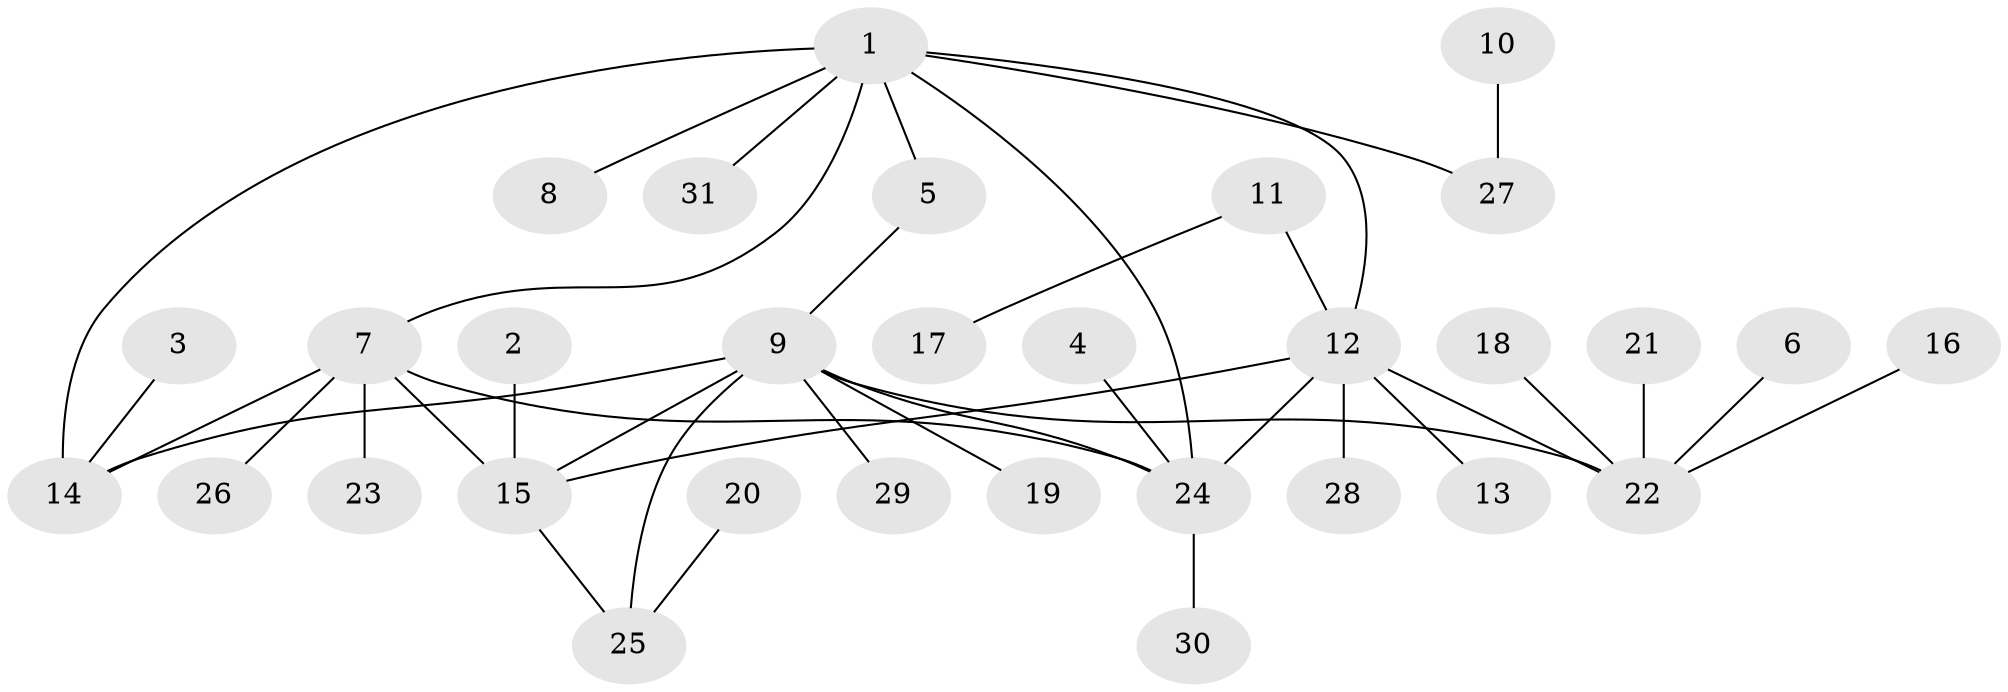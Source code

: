 // original degree distribution, {8: 0.058823529411764705, 7: 0.0392156862745098, 1: 0.6470588235294118, 10: 0.0196078431372549, 4: 0.058823529411764705, 6: 0.0196078431372549, 3: 0.058823529411764705, 2: 0.09803921568627451}
// Generated by graph-tools (version 1.1) at 2025/37/03/04/25 23:37:46]
// undirected, 31 vertices, 39 edges
graph export_dot {
  node [color=gray90,style=filled];
  1;
  2;
  3;
  4;
  5;
  6;
  7;
  8;
  9;
  10;
  11;
  12;
  13;
  14;
  15;
  16;
  17;
  18;
  19;
  20;
  21;
  22;
  23;
  24;
  25;
  26;
  27;
  28;
  29;
  30;
  31;
  1 -- 5 [weight=1.0];
  1 -- 7 [weight=1.0];
  1 -- 8 [weight=1.0];
  1 -- 12 [weight=1.0];
  1 -- 14 [weight=1.0];
  1 -- 24 [weight=1.0];
  1 -- 27 [weight=1.0];
  1 -- 31 [weight=1.0];
  2 -- 15 [weight=1.0];
  3 -- 14 [weight=1.0];
  4 -- 24 [weight=1.0];
  5 -- 9 [weight=1.0];
  6 -- 22 [weight=1.0];
  7 -- 14 [weight=1.0];
  7 -- 15 [weight=1.0];
  7 -- 23 [weight=1.0];
  7 -- 24 [weight=1.0];
  7 -- 26 [weight=1.0];
  9 -- 14 [weight=1.0];
  9 -- 15 [weight=1.0];
  9 -- 19 [weight=1.0];
  9 -- 22 [weight=1.0];
  9 -- 24 [weight=1.0];
  9 -- 25 [weight=1.0];
  9 -- 29 [weight=1.0];
  10 -- 27 [weight=1.0];
  11 -- 12 [weight=1.0];
  11 -- 17 [weight=1.0];
  12 -- 13 [weight=1.0];
  12 -- 15 [weight=1.0];
  12 -- 22 [weight=1.0];
  12 -- 24 [weight=1.0];
  12 -- 28 [weight=1.0];
  15 -- 25 [weight=1.0];
  16 -- 22 [weight=1.0];
  18 -- 22 [weight=1.0];
  20 -- 25 [weight=1.0];
  21 -- 22 [weight=1.0];
  24 -- 30 [weight=1.0];
}
